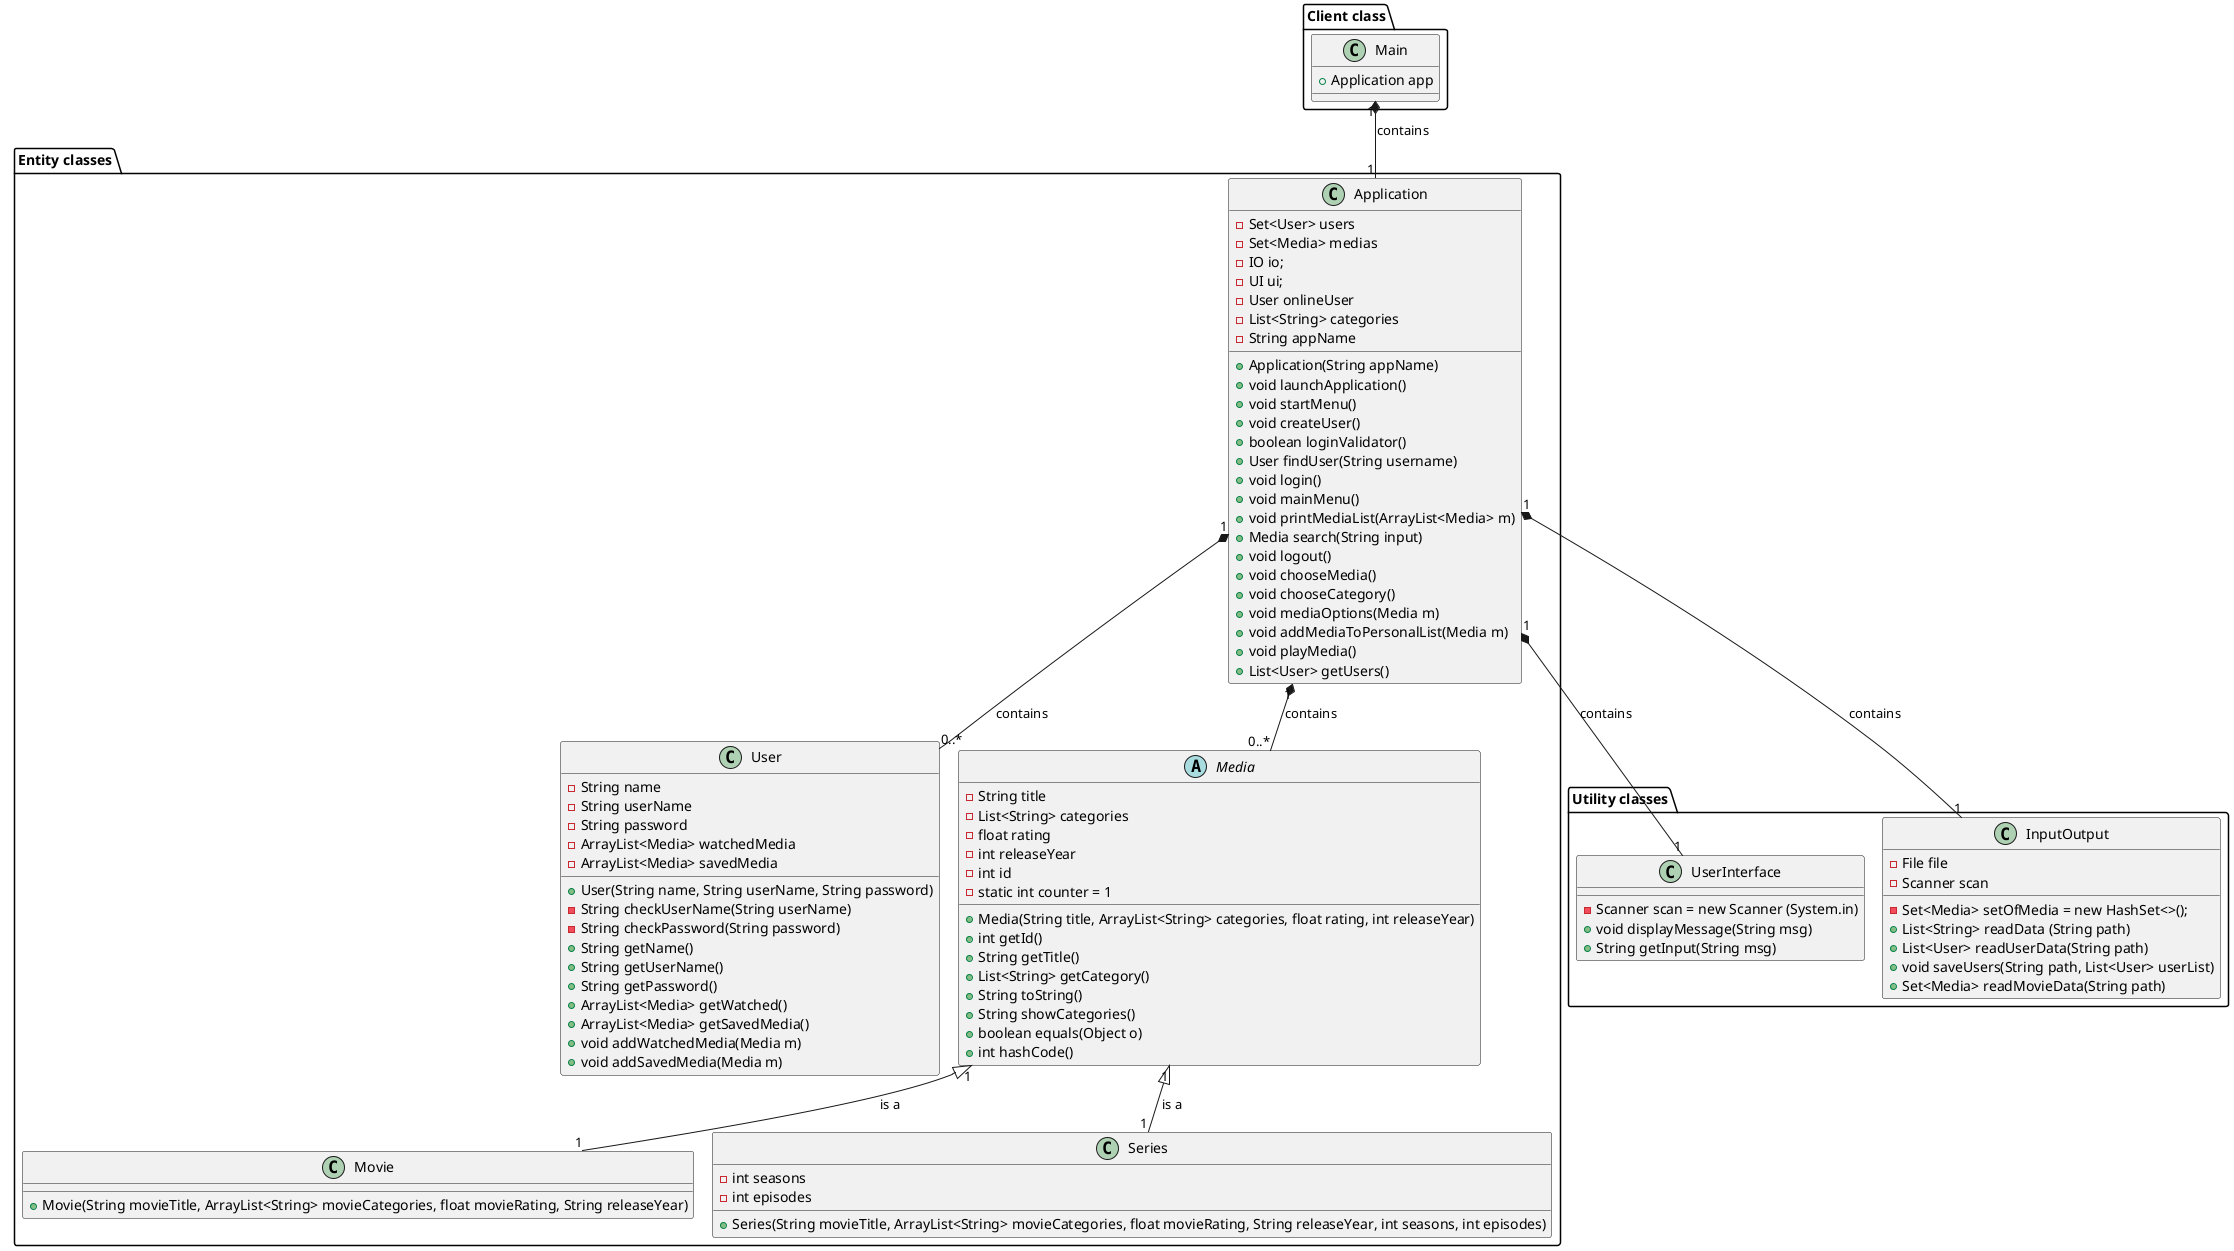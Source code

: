 @startuml
'https://plantuml.com/class-diagram
!pragma layout smetana

'Client Package
package "Client class"{
class Main
}

'Utility Package
package "Utility classes"{
class UserInterface
class InputOutput
}

'Entity Package
package "Entity classes"{
class Movie
class Application
class User
abstract Media
class Series
}

'Label on Relations !MANGLER
Application "1" *-- "1" UserInterface: contains
Application "1" *-- "1" InputOutput: contains
Application "1" *-- "0..*" User: contains
Application "1" *-- "0..*" Media: contains
Media "1" <|-- "1" Movie: is a
Media "1" <|-- "1" Series: is a
Main "1" *-- "1" Application: contains

'Class Methods & Attributes
Main : + Application app

Application : - Set<User> users
Application : - Set<Media> medias
Application : - IO io;
Application : - UI ui;
Application : - User onlineUser
Application : - List<String> categories
Application : - String appName
Application : + Application(String appName)
Application : + void launchApplication()
Application : + void startMenu()
Application : + void createUser()
Application : + boolean loginValidator()
Application : + User findUser(String username)
Application : + void login()
Application : + void mainMenu()
Application : + void printMediaList(ArrayList<Media> m)
Application : + Media search(String input)
Application : + void logout()
Application : + void chooseMedia()
Application : + void chooseCategory()
Application : + void mediaOptions(Media m)
Application : + void addMediaToPersonalList(Media m)
Application : + void playMedia()
Application : + List<User> getUsers()

User : - String name
User : - String userName
User : - String password
User : - ArrayList<Media> watchedMedia
User : - ArrayList<Media> savedMedia
User : + User(String name, String userName, String password)
User : - String checkUserName(String userName)
User : - String checkPassword(String password)

User : + String getName()
User : + String getUserName()
User : + String getPassword()
User : + ArrayList<Media> getWatched()
User : + ArrayList<Media> getSavedMedia()
User : + void addWatchedMedia(Media m)
User : + void addSavedMedia(Media m)

InputOutput : - File file
InputOutput : - Scanner scan
InputOutput : - Set<Media> setOfMedia = new HashSet<>();
InputOutput : + List<String> readData (String path)
InputOutput : + List<User> readUserData(String path)
InputOutput : + void saveUsers(String path, List<User> userList)
InputOutput : + Set<Media> readMovieData(String path)

UserInterface : - Scanner scan = new Scanner (System.in)
UserInterface : + void displayMessage(String msg)
UserInterface : + String getInput(String msg)

Media : - String title
Media : - List<String> categories
Media : - float rating
Media : - int releaseYear
Media : - int id
Media : - static int counter = 1
Media : + Media(String title, ArrayList<String> categories, float rating, int releaseYear)
Media : + int getId()
Media : + String getTitle()
Media : + List<String> getCategory()
Media : + String toString()
Media : + String showCategories()
Media : + boolean equals(Object o)
Media : + int hashCode()

Movie : + Movie(String movieTitle, ArrayList<String> movieCategories, float movieRating, String releaseYear)

Series : - int seasons
Series : - int episodes
Series : + Series(String movieTitle, ArrayList<String> movieCategories, float movieRating, String releaseYear, int seasons, int episodes)

@enduml